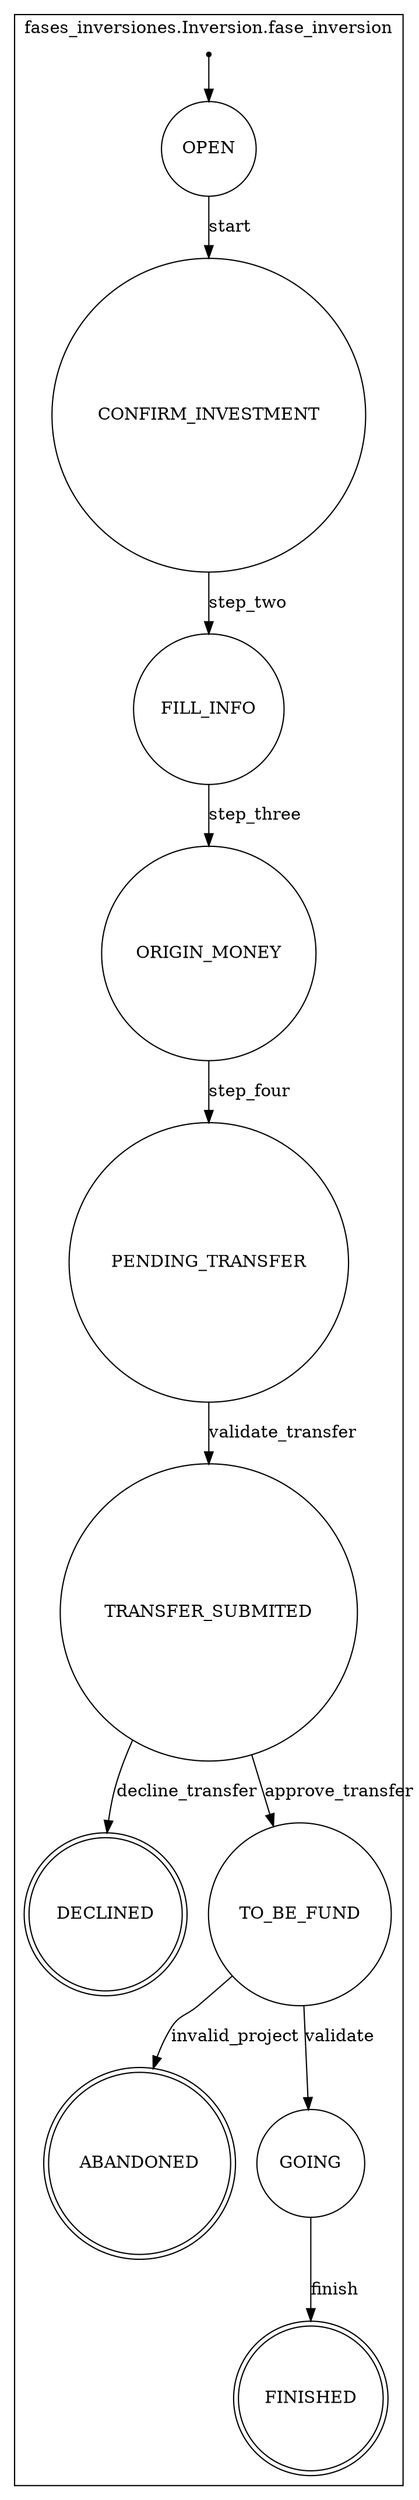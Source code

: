 digraph {
	subgraph cluster_fases_inversiones_Inversion_fase_inversion {
		graph [label="fases_inversiones.Inversion.fase_inversion"]
		"fases_inversiones.Inversion.fase_inversion.ABANDONED" [label=ABANDONED shape=doublecircle]
		"fases_inversiones.Inversion.fase_inversion.FINISHED" [label=FINISHED shape=doublecircle]
		"fases_inversiones.Inversion.fase_inversion.DECLINED" [label=DECLINED shape=doublecircle]
		"fases_inversiones.Inversion.fase_inversion.FILL_INFO" [label=FILL_INFO shape=circle]
		"fases_inversiones.Inversion.fase_inversion.TRANSFER_SUBMITED" [label=TRANSFER_SUBMITED shape=circle]
		"fases_inversiones.Inversion.fase_inversion.OPEN" [label=OPEN shape=circle]
		"fases_inversiones.Inversion.fase_inversion._initial" [label="" shape=point]
		"fases_inversiones.Inversion.fase_inversion._initial" -> "fases_inversiones.Inversion.fase_inversion.OPEN"
		"fases_inversiones.Inversion.fase_inversion.GOING" [label=GOING shape=circle]
		"fases_inversiones.Inversion.fase_inversion.ORIGIN_MONEY" [label=ORIGIN_MONEY shape=circle]
		"fases_inversiones.Inversion.fase_inversion.TO_BE_FUND" [label=TO_BE_FUND shape=circle]
		"fases_inversiones.Inversion.fase_inversion.CONFIRM_INVESTMENT" [label=CONFIRM_INVESTMENT shape=circle]
		"fases_inversiones.Inversion.fase_inversion.PENDING_TRANSFER" [label=PENDING_TRANSFER shape=circle]
		"fases_inversiones.Inversion.fase_inversion.TO_BE_FUND" -> "fases_inversiones.Inversion.fase_inversion.ABANDONED" [label=invalid_project]
		"fases_inversiones.Inversion.fase_inversion.CONFIRM_INVESTMENT" -> "fases_inversiones.Inversion.fase_inversion.FILL_INFO" [label=step_two]
		"fases_inversiones.Inversion.fase_inversion.PENDING_TRANSFER" -> "fases_inversiones.Inversion.fase_inversion.TRANSFER_SUBMITED" [label=validate_transfer]
		"fases_inversiones.Inversion.fase_inversion.ORIGIN_MONEY" -> "fases_inversiones.Inversion.fase_inversion.PENDING_TRANSFER" [label=step_four]
		"fases_inversiones.Inversion.fase_inversion.TO_BE_FUND" -> "fases_inversiones.Inversion.fase_inversion.GOING" [label=validate]
		"fases_inversiones.Inversion.fase_inversion.TRANSFER_SUBMITED" -> "fases_inversiones.Inversion.fase_inversion.TO_BE_FUND" [label=approve_transfer]
		"fases_inversiones.Inversion.fase_inversion.OPEN" -> "fases_inversiones.Inversion.fase_inversion.CONFIRM_INVESTMENT" [label=start]
		"fases_inversiones.Inversion.fase_inversion.GOING" -> "fases_inversiones.Inversion.fase_inversion.FINISHED" [label=finish]
		"fases_inversiones.Inversion.fase_inversion.FILL_INFO" -> "fases_inversiones.Inversion.fase_inversion.ORIGIN_MONEY" [label=step_three]
		"fases_inversiones.Inversion.fase_inversion.TRANSFER_SUBMITED" -> "fases_inversiones.Inversion.fase_inversion.DECLINED" [label=decline_transfer]
	}
}
